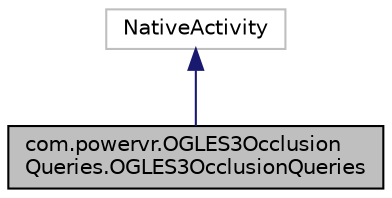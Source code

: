 digraph "com.powervr.OGLES3OcclusionQueries.OGLES3OcclusionQueries"
{
  edge [fontname="Helvetica",fontsize="10",labelfontname="Helvetica",labelfontsize="10"];
  node [fontname="Helvetica",fontsize="10",shape=record];
  Node1 [label="com.powervr.OGLES3Occlusion\lQueries.OGLES3OcclusionQueries",height=0.2,width=0.4,color="black", fillcolor="grey75", style="filled", fontcolor="black"];
  Node2 -> Node1 [dir="back",color="midnightblue",fontsize="10",style="solid",fontname="Helvetica"];
  Node2 [label="NativeActivity",height=0.2,width=0.4,color="grey75", fillcolor="white", style="filled"];
}
